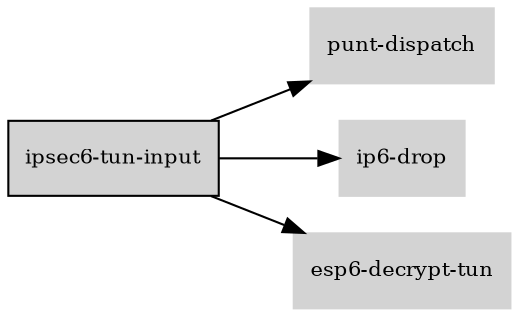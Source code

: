 digraph "ipsec6_tun_input_subgraph" {
  rankdir=LR;
  node [shape=box, style=filled, fontsize=10, color=lightgray, fontcolor=black, fillcolor=lightgray];
  "ipsec6-tun-input" [color=black, fontcolor=black, fillcolor=lightgray];
  edge [fontsize=8];
  "ipsec6-tun-input" -> "punt-dispatch";
  "ipsec6-tun-input" -> "ip6-drop";
  "ipsec6-tun-input" -> "esp6-decrypt-tun";
}
